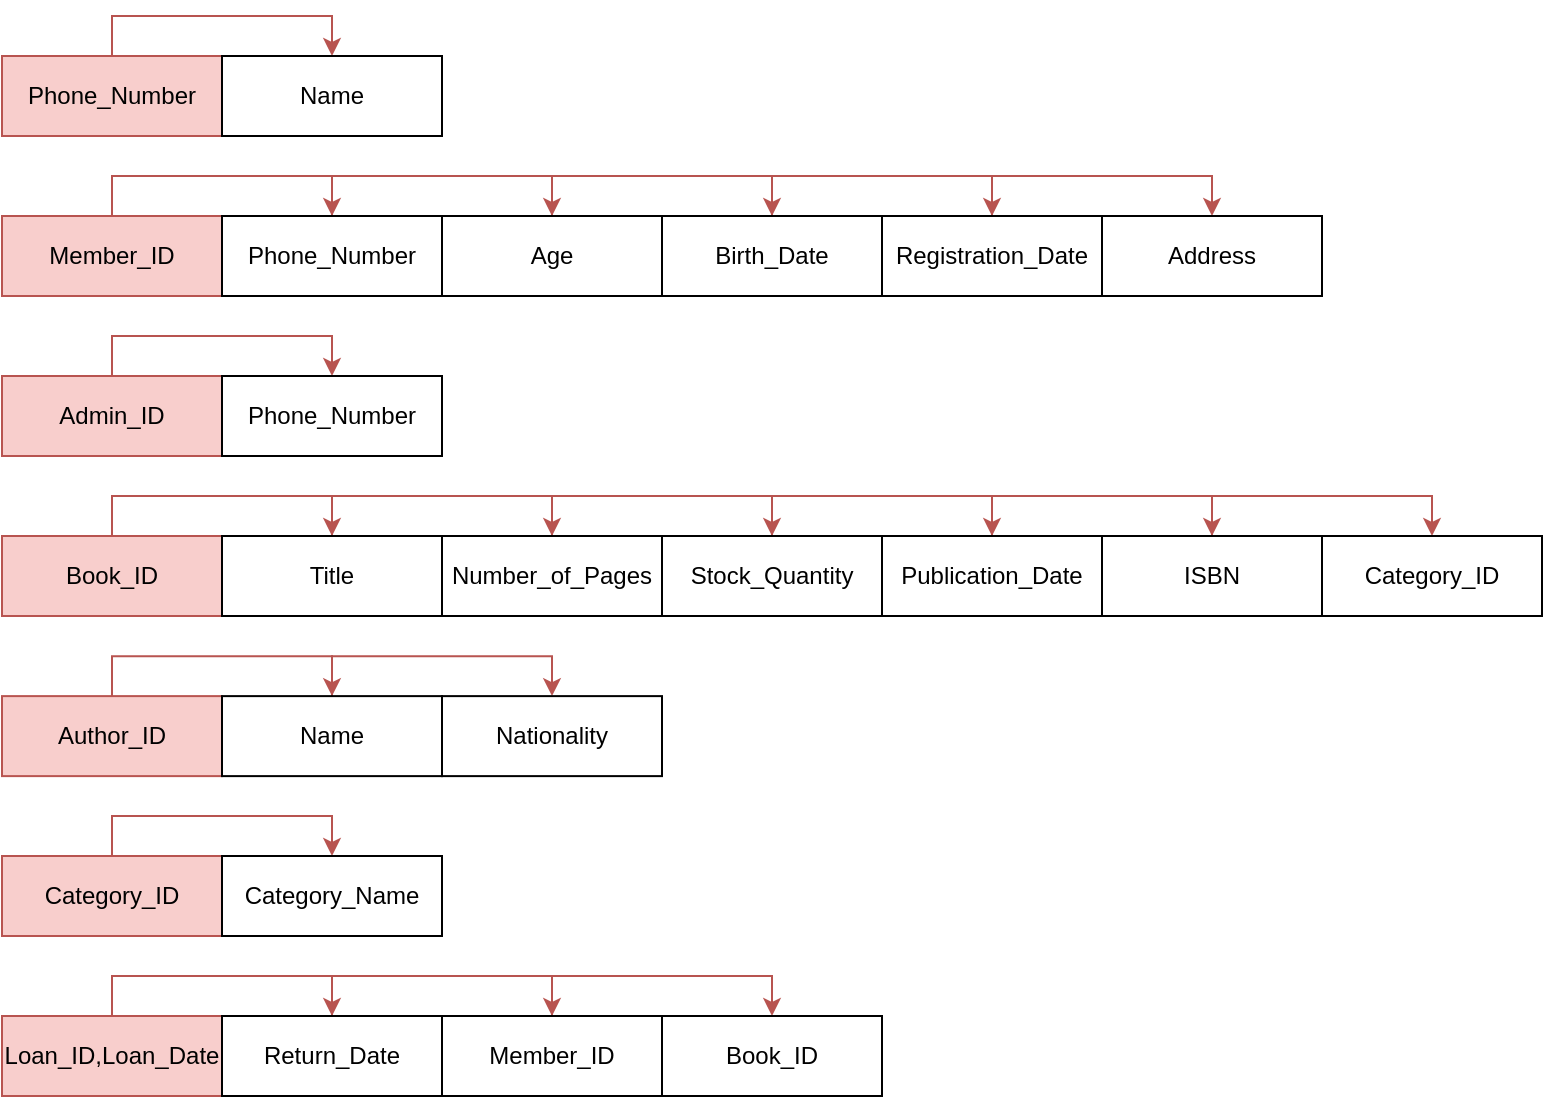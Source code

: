 <mxfile version="24.7.17">
  <diagram name="第 1 页" id="Rk2AdE9gHm00xe2lMqVw">
    <mxGraphModel dx="1413" dy="1299" grid="1" gridSize="10" guides="1" tooltips="1" connect="1" arrows="1" fold="1" page="1" pageScale="1" pageWidth="827" pageHeight="1169" math="0" shadow="0">
      <root>
        <mxCell id="0" />
        <mxCell id="1" parent="0" />
        <mxCell id="EfMGP3iTbsy4oNZMzjr8-5" style="edgeStyle=orthogonalEdgeStyle;rounded=0;orthogonalLoop=1;jettySize=auto;html=1;exitX=0.5;exitY=0;exitDx=0;exitDy=0;entryX=0.5;entryY=0;entryDx=0;entryDy=0;fillColor=#f8cecc;strokeColor=#b85450;" edge="1" parent="1" source="EfMGP3iTbsy4oNZMzjr8-1" target="EfMGP3iTbsy4oNZMzjr8-4">
          <mxGeometry relative="1" as="geometry" />
        </mxCell>
        <mxCell id="EfMGP3iTbsy4oNZMzjr8-1" value="Phone_Number" style="rounded=0;whiteSpace=wrap;html=1;fillColor=#f8cecc;strokeColor=#b85450;" vertex="1" parent="1">
          <mxGeometry x="10" y="640" width="110" height="40" as="geometry" />
        </mxCell>
        <mxCell id="EfMGP3iTbsy4oNZMzjr8-4" value="Name" style="rounded=0;whiteSpace=wrap;html=1;" vertex="1" parent="1">
          <mxGeometry x="120" y="640" width="110" height="40" as="geometry" />
        </mxCell>
        <mxCell id="EfMGP3iTbsy4oNZMzjr8-6" style="edgeStyle=orthogonalEdgeStyle;rounded=0;orthogonalLoop=1;jettySize=auto;html=1;exitX=0.5;exitY=0;exitDx=0;exitDy=0;entryX=0.5;entryY=0;entryDx=0;entryDy=0;fillColor=#f8cecc;strokeColor=#b85450;" edge="1" parent="1" source="EfMGP3iTbsy4oNZMzjr8-7" target="EfMGP3iTbsy4oNZMzjr8-8">
          <mxGeometry relative="1" as="geometry" />
        </mxCell>
        <mxCell id="EfMGP3iTbsy4oNZMzjr8-7" value="Member_ID" style="rounded=0;whiteSpace=wrap;html=1;fillColor=#f8cecc;strokeColor=#b85450;" vertex="1" parent="1">
          <mxGeometry x="10" y="720" width="110" height="40" as="geometry" />
        </mxCell>
        <mxCell id="EfMGP3iTbsy4oNZMzjr8-13" style="edgeStyle=orthogonalEdgeStyle;rounded=0;orthogonalLoop=1;jettySize=auto;html=1;exitX=0.5;exitY=0;exitDx=0;exitDy=0;entryX=0.5;entryY=0;entryDx=0;entryDy=0;fillColor=#f8cecc;strokeColor=#b85450;" edge="1" parent="1" source="EfMGP3iTbsy4oNZMzjr8-8" target="EfMGP3iTbsy4oNZMzjr8-9">
          <mxGeometry relative="1" as="geometry" />
        </mxCell>
        <mxCell id="EfMGP3iTbsy4oNZMzjr8-8" value="Phone_Number" style="rounded=0;whiteSpace=wrap;html=1;" vertex="1" parent="1">
          <mxGeometry x="120" y="720" width="110" height="40" as="geometry" />
        </mxCell>
        <mxCell id="EfMGP3iTbsy4oNZMzjr8-14" style="edgeStyle=orthogonalEdgeStyle;rounded=0;orthogonalLoop=1;jettySize=auto;html=1;exitX=0.5;exitY=0;exitDx=0;exitDy=0;entryX=0.5;entryY=0;entryDx=0;entryDy=0;fillColor=#f8cecc;strokeColor=#b85450;" edge="1" parent="1" source="EfMGP3iTbsy4oNZMzjr8-9" target="EfMGP3iTbsy4oNZMzjr8-10">
          <mxGeometry relative="1" as="geometry" />
        </mxCell>
        <mxCell id="EfMGP3iTbsy4oNZMzjr8-9" value="Age&lt;span style=&quot;color: rgba(0, 0, 0, 0); font-family: monospace; font-size: 0px; text-align: start; text-wrap: nowrap;&quot;&gt;%3CmxGraphModel%3E%3Croot%3E%3CmxCell%20id%3D%220%22%2F%3E%3CmxCell%20id%3D%221%22%20parent%3D%220%22%2F%3E%3CmxCell%20id%3D%222%22%20value%3D%22Phone_Number%22%20style%3D%22rounded%3D0%3BwhiteSpace%3Dwrap%3Bhtml%3D1%3B%22%20vertex%3D%221%22%20parent%3D%221%22%3E%3CmxGeometry%20x%3D%22230%22%20y%3D%22410%22%20width%3D%22110%22%20height%3D%2240%22%20as%3D%22geometry%22%2F%3E%3C%2FmxCell%3E%3C%2Froot%3E%3C%2FmxGraphModel%3E&lt;/span&gt;" style="rounded=0;whiteSpace=wrap;html=1;" vertex="1" parent="1">
          <mxGeometry x="230" y="720" width="110" height="40" as="geometry" />
        </mxCell>
        <mxCell id="EfMGP3iTbsy4oNZMzjr8-16" style="edgeStyle=orthogonalEdgeStyle;rounded=0;orthogonalLoop=1;jettySize=auto;html=1;exitX=0.5;exitY=0;exitDx=0;exitDy=0;entryX=0.5;entryY=0;entryDx=0;entryDy=0;fillColor=#f8cecc;strokeColor=#b85450;" edge="1" parent="1" source="EfMGP3iTbsy4oNZMzjr8-10" target="EfMGP3iTbsy4oNZMzjr8-11">
          <mxGeometry relative="1" as="geometry" />
        </mxCell>
        <mxCell id="EfMGP3iTbsy4oNZMzjr8-10" value="Birth_Date" style="rounded=0;whiteSpace=wrap;html=1;" vertex="1" parent="1">
          <mxGeometry x="340" y="720" width="110" height="40" as="geometry" />
        </mxCell>
        <mxCell id="EfMGP3iTbsy4oNZMzjr8-17" style="edgeStyle=orthogonalEdgeStyle;rounded=0;orthogonalLoop=1;jettySize=auto;html=1;exitX=0.5;exitY=0;exitDx=0;exitDy=0;entryX=0.5;entryY=0;entryDx=0;entryDy=0;fillColor=#f8cecc;strokeColor=#b85450;" edge="1" parent="1" source="EfMGP3iTbsy4oNZMzjr8-11" target="EfMGP3iTbsy4oNZMzjr8-12">
          <mxGeometry relative="1" as="geometry" />
        </mxCell>
        <mxCell id="EfMGP3iTbsy4oNZMzjr8-11" value="Registration_Date" style="rounded=0;whiteSpace=wrap;html=1;" vertex="1" parent="1">
          <mxGeometry x="450" y="720" width="110" height="40" as="geometry" />
        </mxCell>
        <mxCell id="EfMGP3iTbsy4oNZMzjr8-12" value="Address" style="rounded=0;whiteSpace=wrap;html=1;" vertex="1" parent="1">
          <mxGeometry x="560" y="720" width="110" height="40" as="geometry" />
        </mxCell>
        <mxCell id="EfMGP3iTbsy4oNZMzjr8-18" style="edgeStyle=orthogonalEdgeStyle;rounded=0;orthogonalLoop=1;jettySize=auto;html=1;exitX=0.5;exitY=0;exitDx=0;exitDy=0;entryX=0.5;entryY=0;entryDx=0;entryDy=0;fillColor=#f8cecc;strokeColor=#b85450;" edge="1" parent="1" source="EfMGP3iTbsy4oNZMzjr8-19" target="EfMGP3iTbsy4oNZMzjr8-21">
          <mxGeometry relative="1" as="geometry" />
        </mxCell>
        <mxCell id="EfMGP3iTbsy4oNZMzjr8-19" value="Admin_ID" style="rounded=0;whiteSpace=wrap;html=1;fillColor=#f8cecc;strokeColor=#b85450;" vertex="1" parent="1">
          <mxGeometry x="10" y="800" width="110" height="40" as="geometry" />
        </mxCell>
        <mxCell id="EfMGP3iTbsy4oNZMzjr8-21" value="Phone_Number" style="rounded=0;whiteSpace=wrap;html=1;" vertex="1" parent="1">
          <mxGeometry x="120" y="800" width="110" height="40" as="geometry" />
        </mxCell>
        <mxCell id="EfMGP3iTbsy4oNZMzjr8-40" style="edgeStyle=orthogonalEdgeStyle;rounded=0;orthogonalLoop=1;jettySize=auto;html=1;exitX=0.5;exitY=0;exitDx=0;exitDy=0;entryX=0.5;entryY=0;entryDx=0;entryDy=0;fillColor=#f8cecc;strokeColor=#b85450;" edge="1" parent="1" source="EfMGP3iTbsy4oNZMzjr8-41" target="EfMGP3iTbsy4oNZMzjr8-43">
          <mxGeometry relative="1" as="geometry" />
        </mxCell>
        <mxCell id="EfMGP3iTbsy4oNZMzjr8-41" value="Book_ID" style="rounded=0;whiteSpace=wrap;html=1;fillColor=#f8cecc;strokeColor=#b85450;" vertex="1" parent="1">
          <mxGeometry x="10" y="880" width="110" height="40" as="geometry" />
        </mxCell>
        <mxCell id="EfMGP3iTbsy4oNZMzjr8-42" style="edgeStyle=orthogonalEdgeStyle;rounded=0;orthogonalLoop=1;jettySize=auto;html=1;exitX=0.5;exitY=0;exitDx=0;exitDy=0;entryX=0.5;entryY=0;entryDx=0;entryDy=0;fillColor=#f8cecc;strokeColor=#b85450;" edge="1" parent="1" source="EfMGP3iTbsy4oNZMzjr8-43" target="EfMGP3iTbsy4oNZMzjr8-45">
          <mxGeometry relative="1" as="geometry" />
        </mxCell>
        <mxCell id="EfMGP3iTbsy4oNZMzjr8-43" value="Title" style="rounded=0;whiteSpace=wrap;html=1;" vertex="1" parent="1">
          <mxGeometry x="120" y="880" width="110" height="40" as="geometry" />
        </mxCell>
        <mxCell id="EfMGP3iTbsy4oNZMzjr8-44" style="edgeStyle=orthogonalEdgeStyle;rounded=0;orthogonalLoop=1;jettySize=auto;html=1;exitX=0.5;exitY=0;exitDx=0;exitDy=0;entryX=0.5;entryY=0;entryDx=0;entryDy=0;fillColor=#f8cecc;strokeColor=#b85450;" edge="1" parent="1" source="EfMGP3iTbsy4oNZMzjr8-45" target="EfMGP3iTbsy4oNZMzjr8-47">
          <mxGeometry relative="1" as="geometry" />
        </mxCell>
        <mxCell id="EfMGP3iTbsy4oNZMzjr8-45" value="Number_of_Pages" style="rounded=0;whiteSpace=wrap;html=1;" vertex="1" parent="1">
          <mxGeometry x="230" y="880" width="110" height="40" as="geometry" />
        </mxCell>
        <mxCell id="EfMGP3iTbsy4oNZMzjr8-46" style="edgeStyle=orthogonalEdgeStyle;rounded=0;orthogonalLoop=1;jettySize=auto;html=1;exitX=0.5;exitY=0;exitDx=0;exitDy=0;entryX=0.5;entryY=0;entryDx=0;entryDy=0;fillColor=#f8cecc;strokeColor=#b85450;" edge="1" parent="1" source="EfMGP3iTbsy4oNZMzjr8-47" target="EfMGP3iTbsy4oNZMzjr8-49">
          <mxGeometry relative="1" as="geometry" />
        </mxCell>
        <mxCell id="EfMGP3iTbsy4oNZMzjr8-47" value="Stock_Quantity" style="rounded=0;whiteSpace=wrap;html=1;" vertex="1" parent="1">
          <mxGeometry x="340" y="880" width="110" height="40" as="geometry" />
        </mxCell>
        <mxCell id="EfMGP3iTbsy4oNZMzjr8-48" style="edgeStyle=orthogonalEdgeStyle;rounded=0;orthogonalLoop=1;jettySize=auto;html=1;exitX=0.5;exitY=0;exitDx=0;exitDy=0;entryX=0.5;entryY=0;entryDx=0;entryDy=0;fillColor=#f8cecc;strokeColor=#b85450;" edge="1" parent="1" source="EfMGP3iTbsy4oNZMzjr8-49" target="EfMGP3iTbsy4oNZMzjr8-50">
          <mxGeometry relative="1" as="geometry" />
        </mxCell>
        <mxCell id="EfMGP3iTbsy4oNZMzjr8-49" value="Publication_Date" style="rounded=0;whiteSpace=wrap;html=1;" vertex="1" parent="1">
          <mxGeometry x="450" y="880" width="110" height="40" as="geometry" />
        </mxCell>
        <mxCell id="EfMGP3iTbsy4oNZMzjr8-52" style="edgeStyle=orthogonalEdgeStyle;rounded=0;orthogonalLoop=1;jettySize=auto;html=1;exitX=0.5;exitY=0;exitDx=0;exitDy=0;entryX=0.5;entryY=0;entryDx=0;entryDy=0;fillColor=#f8cecc;strokeColor=#b85450;" edge="1" parent="1" source="EfMGP3iTbsy4oNZMzjr8-50" target="EfMGP3iTbsy4oNZMzjr8-51">
          <mxGeometry relative="1" as="geometry" />
        </mxCell>
        <mxCell id="EfMGP3iTbsy4oNZMzjr8-50" value="ISBN" style="rounded=0;whiteSpace=wrap;html=1;" vertex="1" parent="1">
          <mxGeometry x="560" y="880" width="110" height="40" as="geometry" />
        </mxCell>
        <mxCell id="EfMGP3iTbsy4oNZMzjr8-51" value="Category_ID" style="rounded=0;whiteSpace=wrap;html=1;" vertex="1" parent="1">
          <mxGeometry x="670" y="880" width="110" height="40" as="geometry" />
        </mxCell>
        <mxCell id="EfMGP3iTbsy4oNZMzjr8-53" style="edgeStyle=orthogonalEdgeStyle;rounded=0;orthogonalLoop=1;jettySize=auto;html=1;exitX=0.5;exitY=0;exitDx=0;exitDy=0;entryX=0.5;entryY=0;entryDx=0;entryDy=0;fillColor=#f8cecc;strokeColor=#b85450;" edge="1" parent="1" source="EfMGP3iTbsy4oNZMzjr8-54" target="EfMGP3iTbsy4oNZMzjr8-56">
          <mxGeometry relative="1" as="geometry" />
        </mxCell>
        <mxCell id="EfMGP3iTbsy4oNZMzjr8-54" value="Author_ID" style="rounded=0;whiteSpace=wrap;html=1;fillColor=#f8cecc;strokeColor=#b85450;" vertex="1" parent="1">
          <mxGeometry x="10" y="960.06" width="110" height="40" as="geometry" />
        </mxCell>
        <mxCell id="EfMGP3iTbsy4oNZMzjr8-55" style="edgeStyle=orthogonalEdgeStyle;rounded=0;orthogonalLoop=1;jettySize=auto;html=1;exitX=0.5;exitY=0;exitDx=0;exitDy=0;entryX=0.5;entryY=0;entryDx=0;entryDy=0;fillColor=#f8cecc;strokeColor=#b85450;" edge="1" parent="1" source="EfMGP3iTbsy4oNZMzjr8-56" target="EfMGP3iTbsy4oNZMzjr8-58">
          <mxGeometry relative="1" as="geometry" />
        </mxCell>
        <mxCell id="EfMGP3iTbsy4oNZMzjr8-56" value="Name" style="rounded=0;whiteSpace=wrap;html=1;" vertex="1" parent="1">
          <mxGeometry x="120" y="960.06" width="110" height="40" as="geometry" />
        </mxCell>
        <mxCell id="EfMGP3iTbsy4oNZMzjr8-58" value="Nationality" style="rounded=0;whiteSpace=wrap;html=1;" vertex="1" parent="1">
          <mxGeometry x="230" y="960.06" width="110" height="40" as="geometry" />
        </mxCell>
        <mxCell id="EfMGP3iTbsy4oNZMzjr8-66" style="edgeStyle=orthogonalEdgeStyle;rounded=0;orthogonalLoop=1;jettySize=auto;html=1;exitX=0.5;exitY=0;exitDx=0;exitDy=0;entryX=0.5;entryY=0;entryDx=0;entryDy=0;fillColor=#f8cecc;strokeColor=#b85450;" edge="1" parent="1" source="EfMGP3iTbsy4oNZMzjr8-67" target="EfMGP3iTbsy4oNZMzjr8-69">
          <mxGeometry relative="1" as="geometry" />
        </mxCell>
        <mxCell id="EfMGP3iTbsy4oNZMzjr8-67" value="Category_ID" style="rounded=0;whiteSpace=wrap;html=1;fillColor=#f8cecc;strokeColor=#b85450;" vertex="1" parent="1">
          <mxGeometry x="10" y="1040" width="110" height="40" as="geometry" />
        </mxCell>
        <mxCell id="EfMGP3iTbsy4oNZMzjr8-69" value="Category_Name" style="rounded=0;whiteSpace=wrap;html=1;" vertex="1" parent="1">
          <mxGeometry x="120" y="1040" width="110" height="40" as="geometry" />
        </mxCell>
        <mxCell id="EfMGP3iTbsy4oNZMzjr8-79" style="edgeStyle=orthogonalEdgeStyle;rounded=0;orthogonalLoop=1;jettySize=auto;html=1;exitX=0.5;exitY=0;exitDx=0;exitDy=0;entryX=0.5;entryY=0;entryDx=0;entryDy=0;fillColor=#f8cecc;strokeColor=#b85450;" edge="1" parent="1" source="EfMGP3iTbsy4oNZMzjr8-80" target="EfMGP3iTbsy4oNZMzjr8-82">
          <mxGeometry relative="1" as="geometry" />
        </mxCell>
        <mxCell id="EfMGP3iTbsy4oNZMzjr8-80" value="Loan_ID,Loan_Date" style="rounded=0;whiteSpace=wrap;html=1;fillColor=#f8cecc;strokeColor=#b85450;" vertex="1" parent="1">
          <mxGeometry x="10" y="1120" width="110" height="40" as="geometry" />
        </mxCell>
        <mxCell id="EfMGP3iTbsy4oNZMzjr8-81" style="edgeStyle=orthogonalEdgeStyle;rounded=0;orthogonalLoop=1;jettySize=auto;html=1;exitX=0.5;exitY=0;exitDx=0;exitDy=0;entryX=0.5;entryY=0;entryDx=0;entryDy=0;fillColor=#f8cecc;strokeColor=#b85450;" edge="1" parent="1" source="EfMGP3iTbsy4oNZMzjr8-82" target="EfMGP3iTbsy4oNZMzjr8-84">
          <mxGeometry relative="1" as="geometry" />
        </mxCell>
        <mxCell id="EfMGP3iTbsy4oNZMzjr8-82" value="Return_Date" style="rounded=0;whiteSpace=wrap;html=1;" vertex="1" parent="1">
          <mxGeometry x="120" y="1120" width="110" height="40" as="geometry" />
        </mxCell>
        <mxCell id="EfMGP3iTbsy4oNZMzjr8-83" style="edgeStyle=orthogonalEdgeStyle;rounded=0;orthogonalLoop=1;jettySize=auto;html=1;exitX=0.5;exitY=0;exitDx=0;exitDy=0;entryX=0.5;entryY=0;entryDx=0;entryDy=0;fillColor=#f8cecc;strokeColor=#b85450;" edge="1" parent="1" source="EfMGP3iTbsy4oNZMzjr8-84" target="EfMGP3iTbsy4oNZMzjr8-86">
          <mxGeometry relative="1" as="geometry" />
        </mxCell>
        <mxCell id="EfMGP3iTbsy4oNZMzjr8-84" value="Member_ID" style="rounded=0;whiteSpace=wrap;html=1;" vertex="1" parent="1">
          <mxGeometry x="230" y="1120" width="110" height="40" as="geometry" />
        </mxCell>
        <mxCell id="EfMGP3iTbsy4oNZMzjr8-86" value="Book_ID" style="rounded=0;whiteSpace=wrap;html=1;" vertex="1" parent="1">
          <mxGeometry x="340" y="1120" width="110" height="40" as="geometry" />
        </mxCell>
      </root>
    </mxGraphModel>
  </diagram>
</mxfile>

